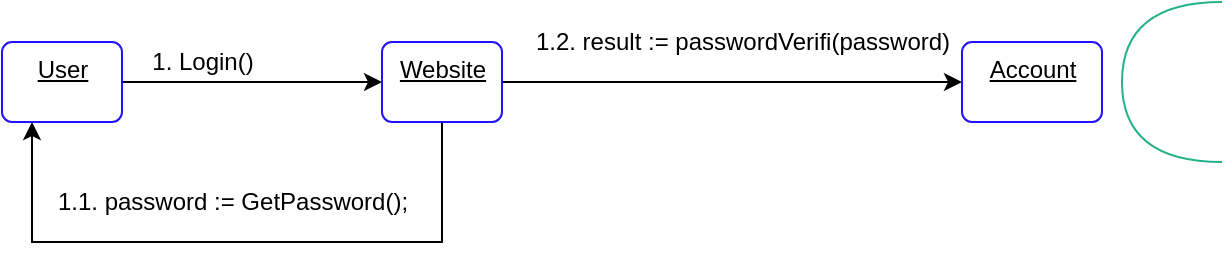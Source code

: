 <mxfile version="13.9.9" type="device"><diagram id="xjZ1TP7GKeIm2GnWvIMG" name="Page-1"><mxGraphModel dx="1038" dy="600" grid="1" gridSize="10" guides="1" tooltips="1" connect="1" arrows="1" fold="1" page="1" pageScale="1" pageWidth="827" pageHeight="1169" math="0" shadow="0"><root><mxCell id="0"/><mxCell id="1" parent="0"/><mxCell id="zypwSniDquiMBksHEnoY-39" style="edgeStyle=orthogonalEdgeStyle;rounded=0;orthogonalLoop=1;jettySize=auto;html=1;exitX=1;exitY=0.5;exitDx=0;exitDy=0;entryX=0;entryY=0.5;entryDx=0;entryDy=0;" edge="1" parent="1" source="zypwSniDquiMBksHEnoY-20" target="zypwSniDquiMBksHEnoY-36"><mxGeometry relative="1" as="geometry"/></mxCell><mxCell id="zypwSniDquiMBksHEnoY-20" value="&lt;u&gt;User&lt;/u&gt;" style="html=1;align=center;verticalAlign=top;rounded=1;absoluteArcSize=1;arcSize=10;fillColor=#FFFFFF;strokeColor=#2212FF;" vertex="1" parent="1"><mxGeometry x="40" y="290" width="60" height="40" as="geometry"/></mxCell><mxCell id="zypwSniDquiMBksHEnoY-38" style="edgeStyle=orthogonalEdgeStyle;rounded=0;orthogonalLoop=1;jettySize=auto;html=1;exitX=0.75;exitY=1;exitDx=0;exitDy=0;entryX=0.25;entryY=1;entryDx=0;entryDy=0;" edge="1" parent="1" source="zypwSniDquiMBksHEnoY-36" target="zypwSniDquiMBksHEnoY-20"><mxGeometry relative="1" as="geometry"><Array as="points"><mxPoint x="260" y="330"/><mxPoint x="260" y="390"/><mxPoint x="55" y="390"/></Array></mxGeometry></mxCell><mxCell id="zypwSniDquiMBksHEnoY-40" style="edgeStyle=orthogonalEdgeStyle;rounded=0;orthogonalLoop=1;jettySize=auto;html=1;exitX=1;exitY=0.5;exitDx=0;exitDy=0;entryX=0;entryY=0.5;entryDx=0;entryDy=0;" edge="1" parent="1" source="zypwSniDquiMBksHEnoY-36" target="zypwSniDquiMBksHEnoY-37"><mxGeometry relative="1" as="geometry"/></mxCell><mxCell id="zypwSniDquiMBksHEnoY-36" value="&lt;u&gt;Website&lt;/u&gt;" style="html=1;align=center;verticalAlign=top;rounded=1;absoluteArcSize=1;arcSize=10;fillColor=#FFFFFF;strokeColor=#2212FF;" vertex="1" parent="1"><mxGeometry x="230" y="290" width="60" height="40" as="geometry"/></mxCell><mxCell id="zypwSniDquiMBksHEnoY-37" value="&lt;u&gt;Account&lt;/u&gt;" style="html=1;align=center;verticalAlign=top;rounded=1;absoluteArcSize=1;arcSize=10;fillColor=#FFFFFF;strokeColor=#2212FF;" vertex="1" parent="1"><mxGeometry x="520" y="290" width="70" height="40" as="geometry"/></mxCell><mxCell id="zypwSniDquiMBksHEnoY-41" value="1.1. password := GetPassword();" style="text;html=1;align=center;verticalAlign=middle;resizable=0;points=[];autosize=1;" vertex="1" parent="1"><mxGeometry x="60" y="360" width="190" height="20" as="geometry"/></mxCell><mxCell id="zypwSniDquiMBksHEnoY-42" value="1. Login()" style="text;html=1;align=center;verticalAlign=middle;resizable=0;points=[];autosize=1;" vertex="1" parent="1"><mxGeometry x="105" y="290" width="70" height="20" as="geometry"/></mxCell><mxCell id="zypwSniDquiMBksHEnoY-43" value="1.2. result := passwordVerifi(password)" style="text;html=1;align=center;verticalAlign=middle;resizable=0;points=[];autosize=1;" vertex="1" parent="1"><mxGeometry x="300" y="280" width="220" height="20" as="geometry"/></mxCell><mxCell id="zypwSniDquiMBksHEnoY-44" value="" style="shape=requiredInterface;html=1;verticalLabelPosition=bottom;strokeColor=#25B18A;fillColor=#25B18A;rotation=-180;" vertex="1" parent="1"><mxGeometry x="600" y="270" width="50" height="80" as="geometry"/></mxCell></root></mxGraphModel></diagram></mxfile>